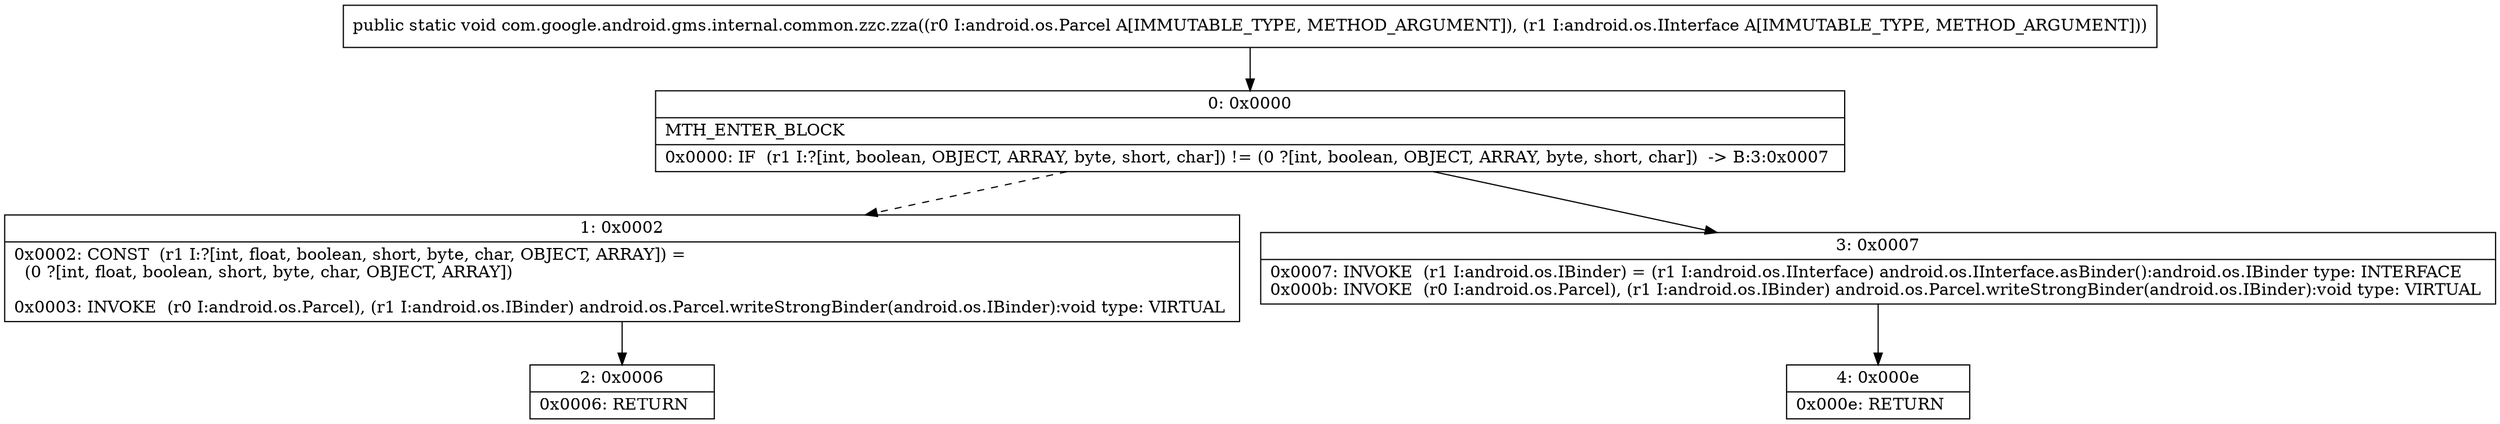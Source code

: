digraph "CFG forcom.google.android.gms.internal.common.zzc.zza(Landroid\/os\/Parcel;Landroid\/os\/IInterface;)V" {
Node_0 [shape=record,label="{0\:\ 0x0000|MTH_ENTER_BLOCK\l|0x0000: IF  (r1 I:?[int, boolean, OBJECT, ARRAY, byte, short, char]) != (0 ?[int, boolean, OBJECT, ARRAY, byte, short, char])  \-\> B:3:0x0007 \l}"];
Node_1 [shape=record,label="{1\:\ 0x0002|0x0002: CONST  (r1 I:?[int, float, boolean, short, byte, char, OBJECT, ARRAY]) = \l  (0 ?[int, float, boolean, short, byte, char, OBJECT, ARRAY])\l \l0x0003: INVOKE  (r0 I:android.os.Parcel), (r1 I:android.os.IBinder) android.os.Parcel.writeStrongBinder(android.os.IBinder):void type: VIRTUAL \l}"];
Node_2 [shape=record,label="{2\:\ 0x0006|0x0006: RETURN   \l}"];
Node_3 [shape=record,label="{3\:\ 0x0007|0x0007: INVOKE  (r1 I:android.os.IBinder) = (r1 I:android.os.IInterface) android.os.IInterface.asBinder():android.os.IBinder type: INTERFACE \l0x000b: INVOKE  (r0 I:android.os.Parcel), (r1 I:android.os.IBinder) android.os.Parcel.writeStrongBinder(android.os.IBinder):void type: VIRTUAL \l}"];
Node_4 [shape=record,label="{4\:\ 0x000e|0x000e: RETURN   \l}"];
MethodNode[shape=record,label="{public static void com.google.android.gms.internal.common.zzc.zza((r0 I:android.os.Parcel A[IMMUTABLE_TYPE, METHOD_ARGUMENT]), (r1 I:android.os.IInterface A[IMMUTABLE_TYPE, METHOD_ARGUMENT])) }"];
MethodNode -> Node_0;
Node_0 -> Node_1[style=dashed];
Node_0 -> Node_3;
Node_1 -> Node_2;
Node_3 -> Node_4;
}

